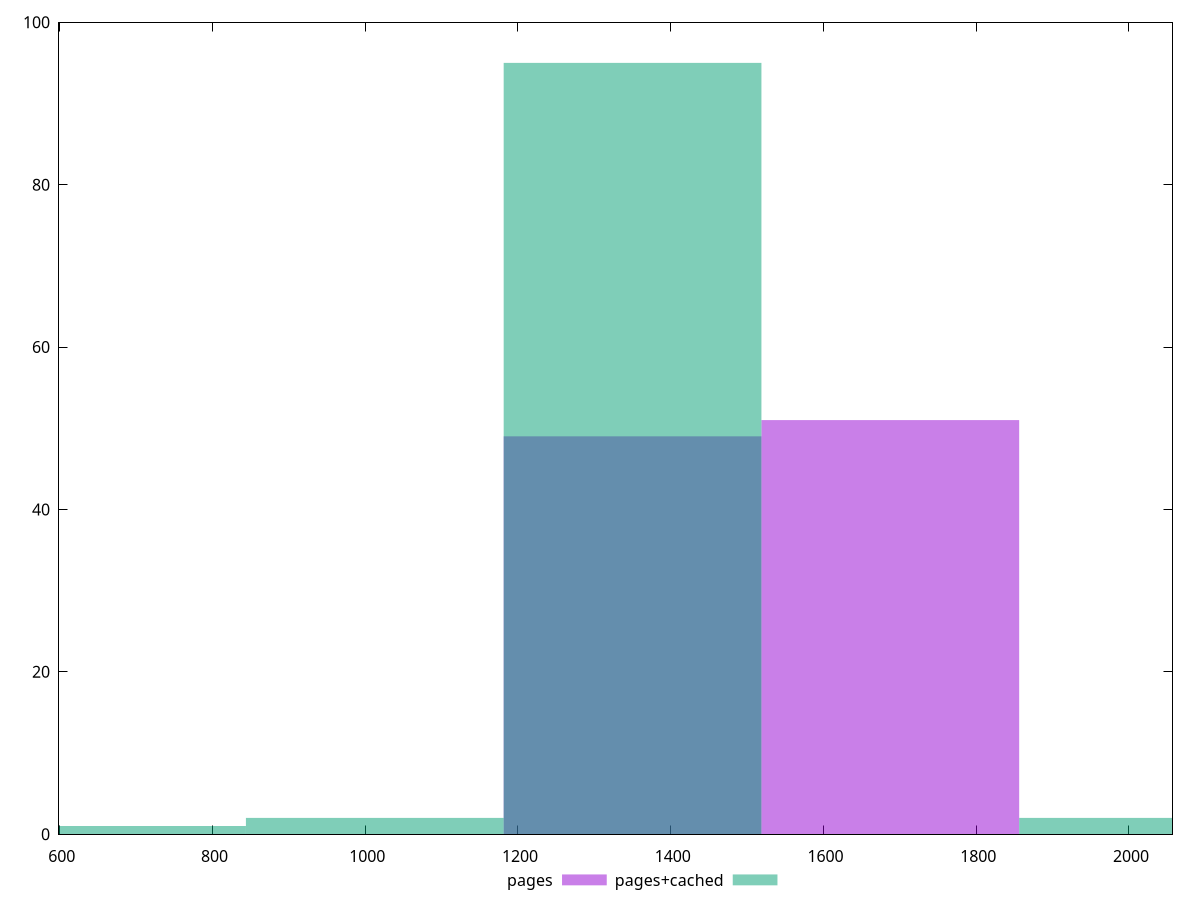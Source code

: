reset

$pages <<EOF
1687.4908555276727 51
1349.9926844221382 49
EOF

$pagesCached <<EOF
2024.9890266332072 2
674.9963422110691 1
1349.9926844221382 95
1012.4945133166036 2
EOF

set key outside below
set boxwidth 337.49817110553454
set xrange [599:2057]
set yrange [0:100]
set trange [0:100]
set style fill transparent solid 0.5 noborder
set terminal svg size 640, 500 enhanced background rgb 'white'
set output "report_00019_2021-02-10T18-14-37.922Z//render-blocking-resources/comparison/histogram/0_vs_1.svg"

plot $pages title "pages" with boxes, \
     $pagesCached title "pages+cached" with boxes

reset
